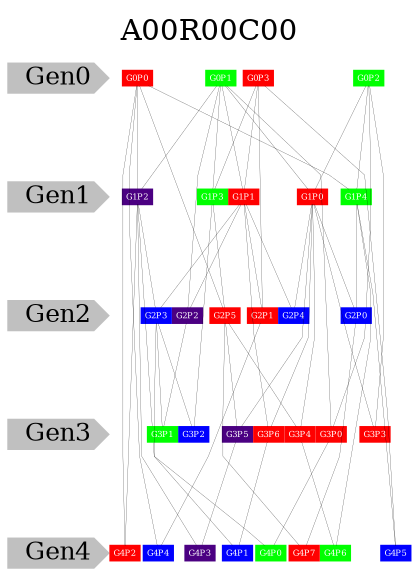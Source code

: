 graph A00R00C00 {
    label = A00R00C00;
    labelloc=tp; rankdir=TD;graph [splines=polyline, nodesep=0.01, ranksep=0.5];node[color=black style=filled shape=box fontcolor=white fixedsize=true width=.2 height=.1 fontsize=4];edge[penwidth=.1];
    subgraph Generations {
        node[color=grey style=filled fontsize=12 shape=cds fontcolor=black fixedsize=false];edge[style=invis]
        Gen0 -- Gen1 -- Gen2 -- Gen3 -- Gen4;
    }
    {rank=same;Gen0;G0P0;G0P1;G0P2;G0P3;}
    {rank=same;Gen1;G1P0;G1P1;G1P2;G1P3;G1P4;}
    {rank=same;Gen2;G2P0;G2P1;G2P2;G2P3;G2P4;G2P5;}
    {rank=same;Gen3;G3P0;G3P1;G3P2;G3P3;G3P4;G3P5;G3P6;}
    {rank=same;Gen4;G4P0;G4P1;G4P2;G4P3;G4P4;G4P5;G4P6;G4P7;}
    G0P0 [color=red]
    G0P1 [color=green]
    G0P2 [color=green]
    G0P3 [color=red]
    G1P0 [color=red]
    G1P1 [color=red]
    G1P2 [color=indigo]
    G1P3 [color=green]
    G1P4 [color=green]
    G2P0 [color=blue]
    G2P1 [color=red]
    G2P2 [color=indigo]
    G2P3 [color=blue]
    G2P4 [color=blue]
    G2P5 [color=red]
    G3P0 [color=red]
    G3P1 [color=green]
    G3P2 [color=blue]
    G3P3 [color=red]
    G3P4 [color=red]
    G3P5 [color=indigo]
    G3P6 [color=red]
    G4P0 [color=green]
    G4P1 [color=blue]
    G4P2 [color=red]
    G4P3 [color=indigo]
    G4P4 [color=blue]
    G4P5 [color=blue]
    G4P6 [color=green]
    G4P7 [color=red]
    G0P0 -- G1P2;
    G0P0 -- G1P4;
    G0P0 -- G2P5;
    G0P0 -- G4P2;
    G0P0 -- G4P4;
    G0P1 -- G1P0;
    G0P1 -- G1P1;
    G0P1 -- G1P2;
    G0P1 -- G1P3;
    G0P1 -- G2P2;
    G0P1 -- G3P0;
    G0P2 -- G1P0;
    G0P2 -- G1P4;
    G0P2 -- G3P0;
    G0P2 -- G3P3;
    G0P3 -- G1P1;
    G0P3 -- G1P3;
    G0P3 -- G2P1;
    G0P3 -- G4P5;
    G1P0 -- G2P0;
    G1P0 -- G2P4;
    G1P0 -- G3P3;
    G1P0 -- G3P4;
    G1P0 -- G3P5;
    G1P0 -- G3P6;
    G1P1 -- G2P1;
    G1P1 -- G2P2;
    G1P1 -- G2P3;
    G1P1 -- G2P4;
    G1P1 -- G3P6;
    G1P2 -- G2P3;
    G1P2 -- G4P1;
    G1P2 -- G4P2;
    G1P2 -- G4P3;
    G1P3 -- G2P5;
    G1P3 -- G3P2;
    G1P4 -- G2P0;
    G1P4 -- G4P5;
    G1P4 -- G4P6;
    G2P0 -- G4P7;
    G2P1 -- G4P4;
    G2P2 -- G3P1;
    G2P3 -- G3P1;
    G2P3 -- G3P2;
    G2P3 -- G4P0;
    G2P5 -- G3P4;
    G2P5 -- G3P5;
    G2P5 -- G4P7;
    G3P0 -- G4P0;
    G3P4 -- G4P6;
    G3P5 -- G4P3;
    G3P6 -- G4P1;
}
